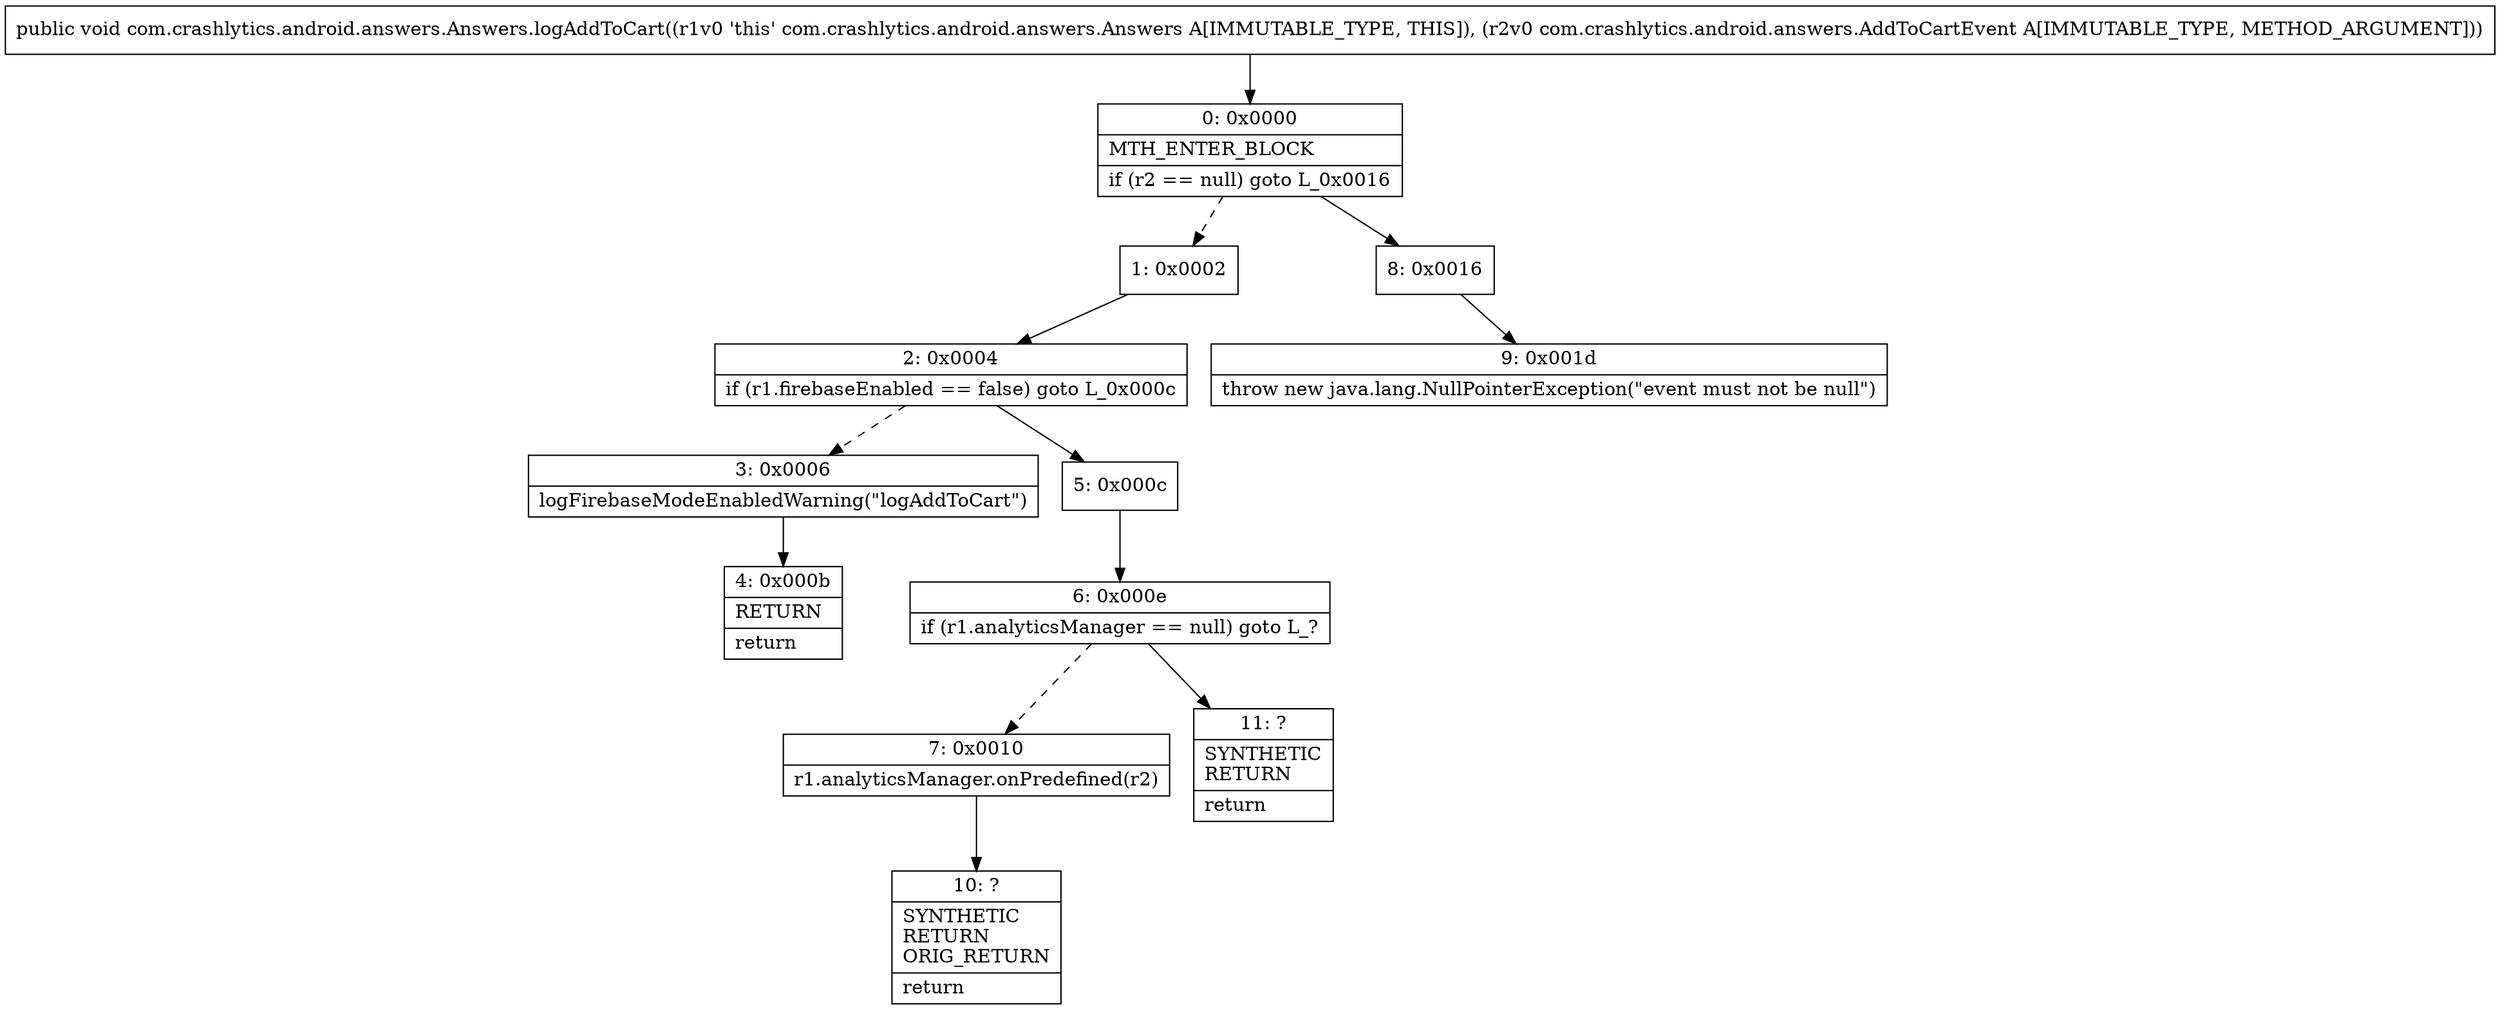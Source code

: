 digraph "CFG forcom.crashlytics.android.answers.Answers.logAddToCart(Lcom\/crashlytics\/android\/answers\/AddToCartEvent;)V" {
Node_0 [shape=record,label="{0\:\ 0x0000|MTH_ENTER_BLOCK\l|if (r2 == null) goto L_0x0016\l}"];
Node_1 [shape=record,label="{1\:\ 0x0002}"];
Node_2 [shape=record,label="{2\:\ 0x0004|if (r1.firebaseEnabled == false) goto L_0x000c\l}"];
Node_3 [shape=record,label="{3\:\ 0x0006|logFirebaseModeEnabledWarning(\"logAddToCart\")\l}"];
Node_4 [shape=record,label="{4\:\ 0x000b|RETURN\l|return\l}"];
Node_5 [shape=record,label="{5\:\ 0x000c}"];
Node_6 [shape=record,label="{6\:\ 0x000e|if (r1.analyticsManager == null) goto L_?\l}"];
Node_7 [shape=record,label="{7\:\ 0x0010|r1.analyticsManager.onPredefined(r2)\l}"];
Node_8 [shape=record,label="{8\:\ 0x0016}"];
Node_9 [shape=record,label="{9\:\ 0x001d|throw new java.lang.NullPointerException(\"event must not be null\")\l}"];
Node_10 [shape=record,label="{10\:\ ?|SYNTHETIC\lRETURN\lORIG_RETURN\l|return\l}"];
Node_11 [shape=record,label="{11\:\ ?|SYNTHETIC\lRETURN\l|return\l}"];
MethodNode[shape=record,label="{public void com.crashlytics.android.answers.Answers.logAddToCart((r1v0 'this' com.crashlytics.android.answers.Answers A[IMMUTABLE_TYPE, THIS]), (r2v0 com.crashlytics.android.answers.AddToCartEvent A[IMMUTABLE_TYPE, METHOD_ARGUMENT])) }"];
MethodNode -> Node_0;
Node_0 -> Node_1[style=dashed];
Node_0 -> Node_8;
Node_1 -> Node_2;
Node_2 -> Node_3[style=dashed];
Node_2 -> Node_5;
Node_3 -> Node_4;
Node_5 -> Node_6;
Node_6 -> Node_7[style=dashed];
Node_6 -> Node_11;
Node_7 -> Node_10;
Node_8 -> Node_9;
}

